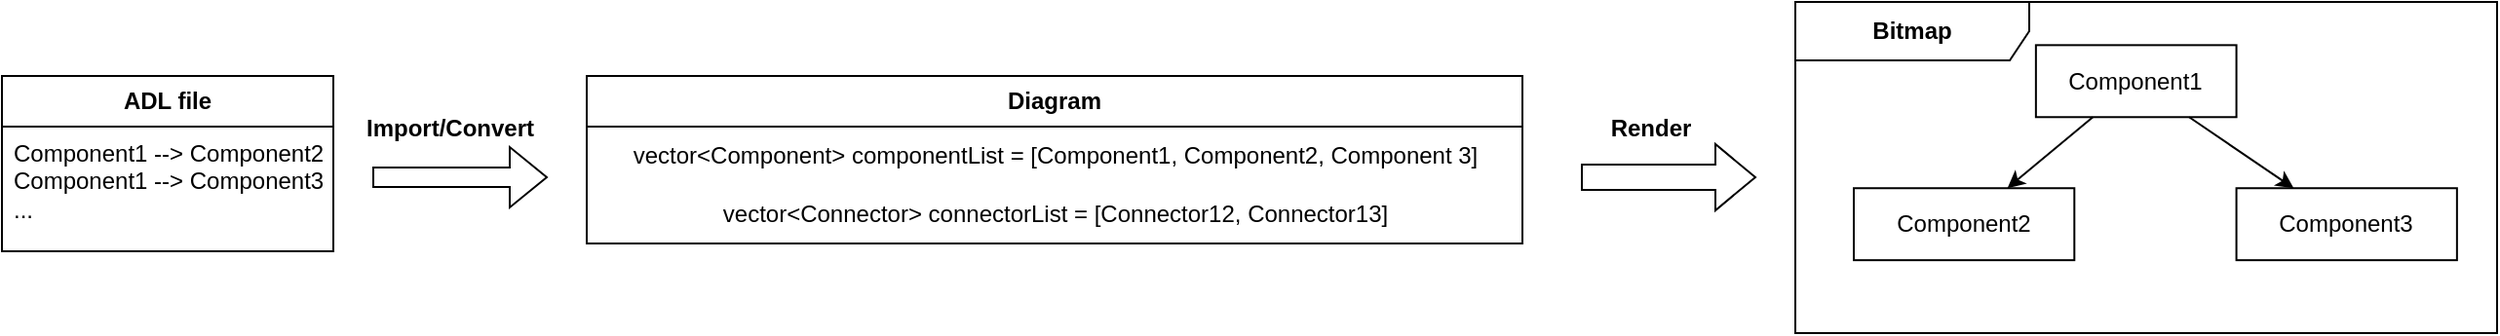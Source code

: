 <mxfile version="22.0.8" type="device">
  <diagram name="Page-1" id="YkVL4qODUjQ8gRbMIn03">
    <mxGraphModel dx="1791" dy="953" grid="1" gridSize="10" guides="1" tooltips="1" connect="1" arrows="1" fold="1" page="1" pageScale="1" pageWidth="850" pageHeight="1100" math="0" shadow="0">
      <root>
        <mxCell id="0" />
        <mxCell id="1" parent="0" />
        <mxCell id="SzpcimQVXC5Mvg5-tODH-6" value="&lt;b&gt;ADL file&lt;/b&gt;" style="swimlane;fontStyle=0;childLayout=stackLayout;horizontal=1;startSize=26;fillColor=none;horizontalStack=0;resizeParent=1;resizeParentMax=0;resizeLast=0;collapsible=1;marginBottom=0;whiteSpace=wrap;html=1;" parent="1" vertex="1">
          <mxGeometry x="40" y="138" width="170" height="90" as="geometry" />
        </mxCell>
        <mxCell id="SzpcimQVXC5Mvg5-tODH-7" value="Component1 --&amp;gt; Component2&lt;br&gt;Component1 --&amp;gt; Component3&lt;br&gt;..." style="text;strokeColor=none;fillColor=none;align=left;verticalAlign=top;spacingLeft=4;spacingRight=4;overflow=hidden;rotatable=0;points=[[0,0.5],[1,0.5]];portConstraint=eastwest;whiteSpace=wrap;html=1;" parent="SzpcimQVXC5Mvg5-tODH-6" vertex="1">
          <mxGeometry y="26" width="170" height="64" as="geometry" />
        </mxCell>
        <mxCell id="SzpcimQVXC5Mvg5-tODH-37" value="" style="group" parent="1" vertex="1" connectable="0">
          <mxGeometry x="960" y="100" width="360" height="170" as="geometry" />
        </mxCell>
        <mxCell id="SzpcimQVXC5Mvg5-tODH-31" value="&lt;b&gt;Bitmap&lt;/b&gt;" style="shape=umlFrame;whiteSpace=wrap;html=1;pointerEvents=0;width=120;height=30;" parent="SzpcimQVXC5Mvg5-tODH-37" vertex="1">
          <mxGeometry width="360" height="170" as="geometry" />
        </mxCell>
        <mxCell id="SzpcimQVXC5Mvg5-tODH-32" value="Component1" style="html=1;whiteSpace=wrap;" parent="SzpcimQVXC5Mvg5-tODH-37" vertex="1">
          <mxGeometry x="123.429" y="22.174" width="102.857" height="36.957" as="geometry" />
        </mxCell>
        <mxCell id="SzpcimQVXC5Mvg5-tODH-33" value="Component2" style="html=1;whiteSpace=wrap;" parent="SzpcimQVXC5Mvg5-tODH-37" vertex="1">
          <mxGeometry x="30.003" y="95.622" width="113.143" height="36.957" as="geometry" />
        </mxCell>
        <mxCell id="SzpcimQVXC5Mvg5-tODH-35" style="rounded=0;orthogonalLoop=1;jettySize=auto;html=1;" parent="SzpcimQVXC5Mvg5-tODH-37" source="SzpcimQVXC5Mvg5-tODH-32" target="SzpcimQVXC5Mvg5-tODH-33" edge="1">
          <mxGeometry relative="1" as="geometry" />
        </mxCell>
        <mxCell id="SzpcimQVXC5Mvg5-tODH-34" value="Component3" style="html=1;whiteSpace=wrap;" parent="SzpcimQVXC5Mvg5-tODH-37" vertex="1">
          <mxGeometry x="226.286" y="95.622" width="113.143" height="36.957" as="geometry" />
        </mxCell>
        <mxCell id="SzpcimQVXC5Mvg5-tODH-36" style="rounded=0;orthogonalLoop=1;jettySize=auto;html=1;" parent="SzpcimQVXC5Mvg5-tODH-37" source="SzpcimQVXC5Mvg5-tODH-32" target="SzpcimQVXC5Mvg5-tODH-34" edge="1">
          <mxGeometry relative="1" as="geometry" />
        </mxCell>
        <mxCell id="SzpcimQVXC5Mvg5-tODH-17" value="&lt;b&gt;Diagram&lt;/b&gt;" style="swimlane;fontStyle=0;childLayout=stackLayout;horizontal=1;startSize=26;fillColor=none;horizontalStack=0;resizeParent=1;resizeParentMax=0;resizeLast=0;collapsible=1;marginBottom=0;whiteSpace=wrap;html=1;" parent="1" vertex="1">
          <mxGeometry x="340" y="138" width="480" height="86" as="geometry" />
        </mxCell>
        <mxCell id="SzpcimQVXC5Mvg5-tODH-21" value="vector&amp;lt;Component&amp;gt; componentList = [Component1, Component2, Component 3]" style="text;html=1;align=center;verticalAlign=middle;resizable=0;points=[];autosize=1;strokeColor=none;fillColor=none;" parent="SzpcimQVXC5Mvg5-tODH-17" vertex="1">
          <mxGeometry y="26" width="480" height="30" as="geometry" />
        </mxCell>
        <mxCell id="SzpcimQVXC5Mvg5-tODH-22" value="vector&amp;lt;Connector&amp;gt; connectorList = [Connector12, Connector13]" style="text;html=1;align=center;verticalAlign=middle;resizable=0;points=[];autosize=1;strokeColor=none;fillColor=none;" parent="SzpcimQVXC5Mvg5-tODH-17" vertex="1">
          <mxGeometry y="56" width="480" height="30" as="geometry" />
        </mxCell>
        <mxCell id="SzpcimQVXC5Mvg5-tODH-38" style="rounded=0;orthogonalLoop=1;jettySize=auto;html=1;shape=flexArrow;" parent="1" edge="1">
          <mxGeometry relative="1" as="geometry">
            <mxPoint x="230" y="190" as="sourcePoint" />
            <mxPoint x="320" y="190" as="targetPoint" />
          </mxGeometry>
        </mxCell>
        <mxCell id="SzpcimQVXC5Mvg5-tODH-41" value="" style="shape=flexArrow;endArrow=classic;html=1;rounded=0;width=13;endSize=6.5;" parent="1" edge="1">
          <mxGeometry width="50" height="50" relative="1" as="geometry">
            <mxPoint x="850" y="190" as="sourcePoint" />
            <mxPoint x="940" y="190" as="targetPoint" />
          </mxGeometry>
        </mxCell>
        <mxCell id="SzpcimQVXC5Mvg5-tODH-43" value="Import/Convert" style="text;html=1;strokeColor=none;fillColor=none;align=center;verticalAlign=middle;whiteSpace=wrap;rounded=0;fontStyle=1" parent="1" vertex="1">
          <mxGeometry x="240" y="150" width="60" height="30" as="geometry" />
        </mxCell>
        <mxCell id="SzpcimQVXC5Mvg5-tODH-45" value="&lt;b&gt;Render&lt;/b&gt;" style="text;html=1;strokeColor=none;fillColor=none;align=center;verticalAlign=middle;whiteSpace=wrap;rounded=0;" parent="1" vertex="1">
          <mxGeometry x="856" y="150" width="60" height="30" as="geometry" />
        </mxCell>
      </root>
    </mxGraphModel>
  </diagram>
</mxfile>
